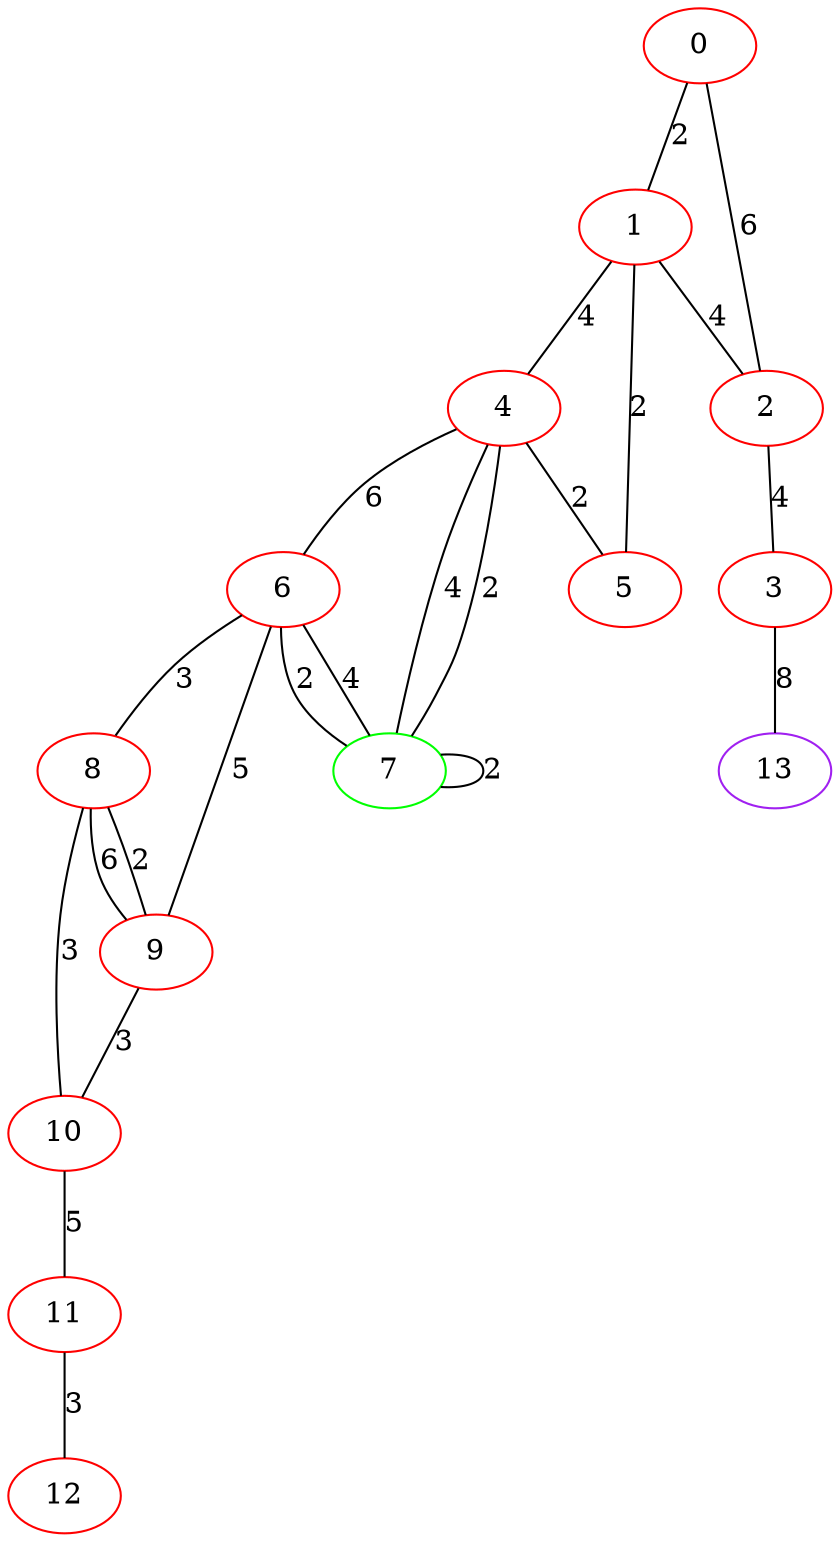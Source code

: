 graph "" {
0 [color=red, weight=1];
1 [color=red, weight=1];
2 [color=red, weight=1];
3 [color=red, weight=1];
4 [color=red, weight=1];
5 [color=red, weight=1];
6 [color=red, weight=1];
7 [color=green, weight=2];
8 [color=red, weight=1];
9 [color=red, weight=1];
10 [color=red, weight=1];
11 [color=red, weight=1];
12 [color=red, weight=1];
13 [color=purple, weight=4];
0 -- 1  [key=0, label=2];
0 -- 2  [key=0, label=6];
1 -- 2  [key=0, label=4];
1 -- 4  [key=0, label=4];
1 -- 5  [key=0, label=2];
2 -- 3  [key=0, label=4];
3 -- 13  [key=0, label=8];
4 -- 5  [key=0, label=2];
4 -- 6  [key=0, label=6];
4 -- 7  [key=0, label=4];
4 -- 7  [key=1, label=2];
6 -- 8  [key=0, label=3];
6 -- 9  [key=0, label=5];
6 -- 7  [key=0, label=2];
6 -- 7  [key=1, label=4];
7 -- 7  [key=0, label=2];
8 -- 9  [key=0, label=2];
8 -- 9  [key=1, label=6];
8 -- 10  [key=0, label=3];
9 -- 10  [key=0, label=3];
10 -- 11  [key=0, label=5];
11 -- 12  [key=0, label=3];
}
